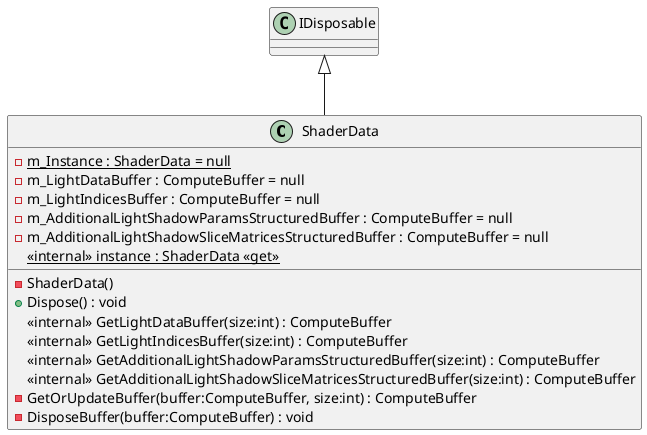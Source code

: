 @startuml
class ShaderData {
    {static} - m_Instance : ShaderData = null
    - m_LightDataBuffer : ComputeBuffer = null
    - m_LightIndicesBuffer : ComputeBuffer = null
    - m_AdditionalLightShadowParamsStructuredBuffer : ComputeBuffer = null
    - m_AdditionalLightShadowSliceMatricesStructuredBuffer : ComputeBuffer = null
    - ShaderData()
    <<internal>> {static} instance : ShaderData <<get>>
    + Dispose() : void
    <<internal>> GetLightDataBuffer(size:int) : ComputeBuffer
    <<internal>> GetLightIndicesBuffer(size:int) : ComputeBuffer
    <<internal>> GetAdditionalLightShadowParamsStructuredBuffer(size:int) : ComputeBuffer
    <<internal>> GetAdditionalLightShadowSliceMatricesStructuredBuffer(size:int) : ComputeBuffer
    - GetOrUpdateBuffer(buffer:ComputeBuffer, size:int) : ComputeBuffer
    - DisposeBuffer(buffer:ComputeBuffer) : void
}
IDisposable <|-- ShaderData
@enduml
